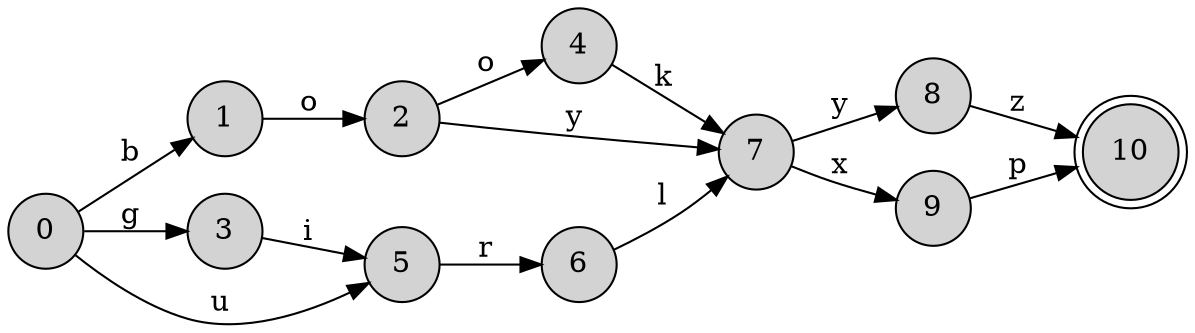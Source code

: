 digraph A {
rankdir = LR;
node [shape=circle,style=filled] 0
node [shape=circle,style=filled] 1
node [shape=circle,style=filled] 2
node [shape=circle,style=filled] 3
node [shape=circle,style=filled] 4
node [shape=circle,style=filled] 5
node [shape=circle,style=filled] 6
node [shape=circle,style=filled] 7
node [shape=circle,style=filled] 8
node [shape=circle,style=filled] 9
node [shape=doublecircle,style=filled] 10
0 -> 3 [label="g "];
0 -> 1 [label="b "];
0 -> 5 [label="u "];
1 -> 2 [label="o "];
2 -> 7 [label="y "];
2 -> 4 [label="o "];
4 -> 7 [label="k "];
3 -> 5 [label="i "];
5 -> 6 [label="r "];
6 -> 7 [label="l "];
7 -> 9 [label="x "];
7 -> 8 [label="y "];
8 -> 10 [label="z "];
9 -> 10 [label="p "];
}